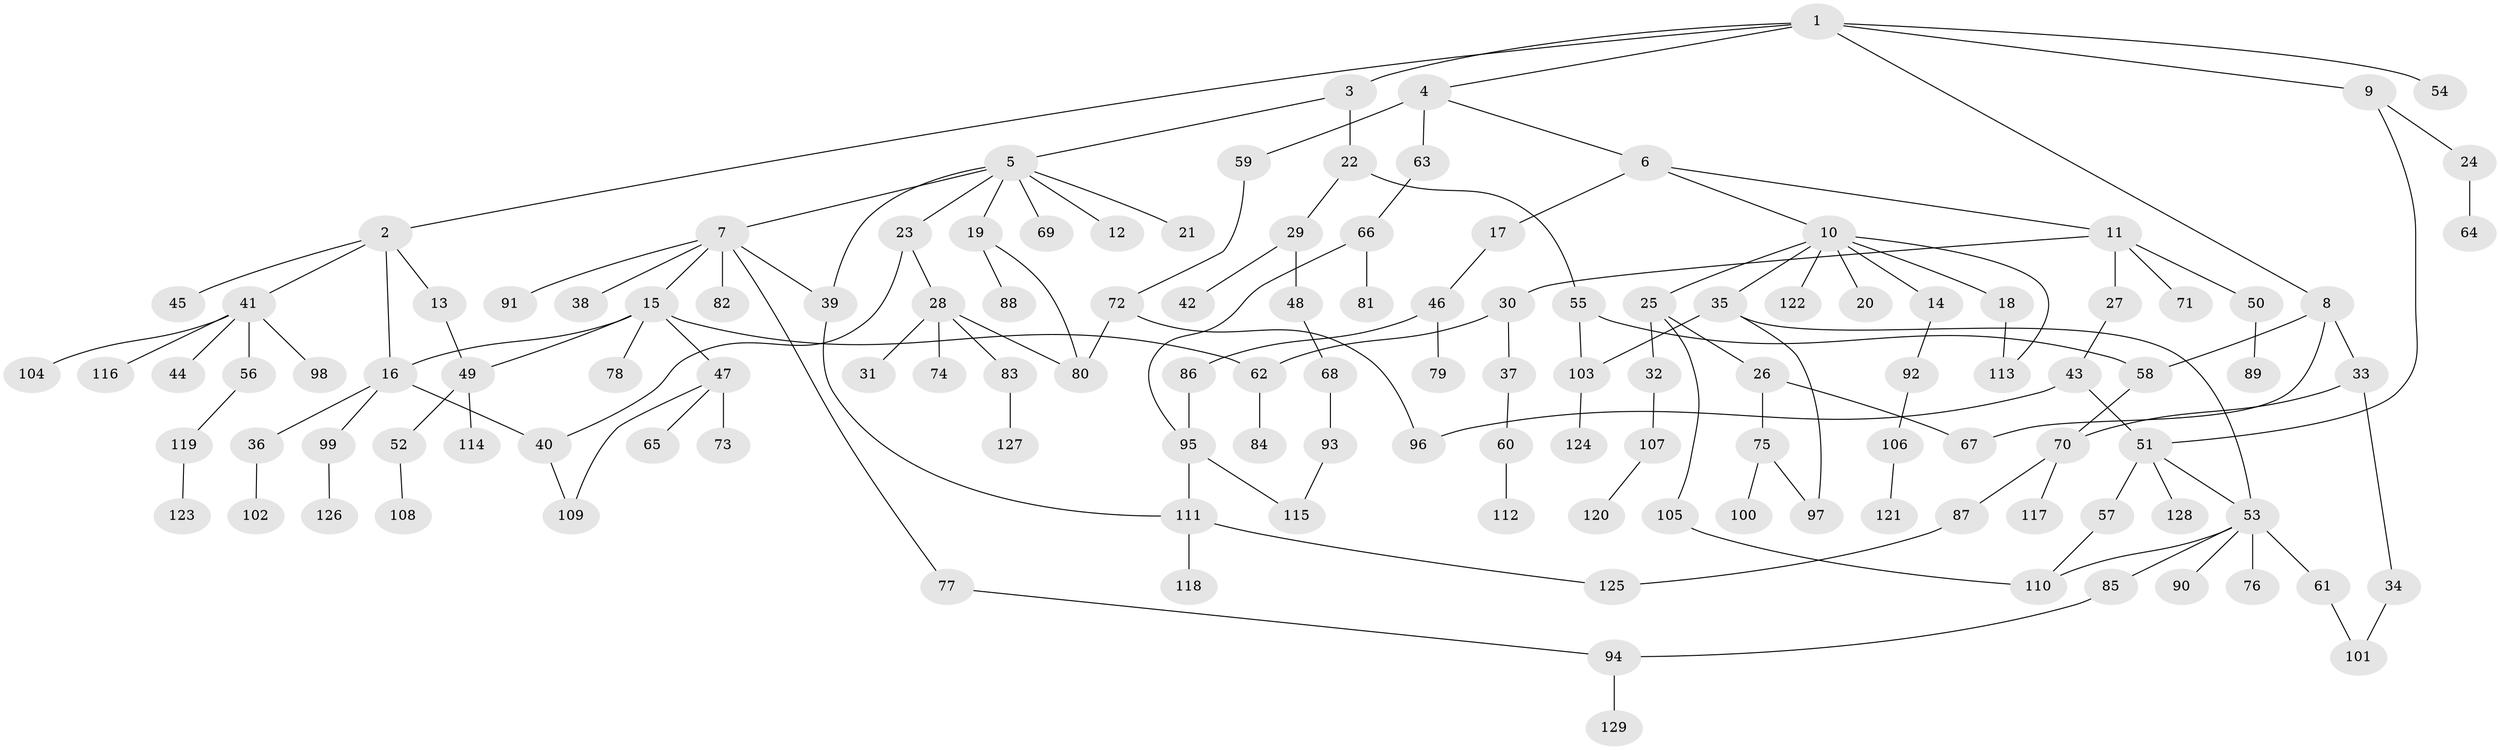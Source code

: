 // Generated by graph-tools (version 1.1) at 2025/34/03/09/25 02:34:33]
// undirected, 129 vertices, 153 edges
graph export_dot {
graph [start="1"]
  node [color=gray90,style=filled];
  1;
  2;
  3;
  4;
  5;
  6;
  7;
  8;
  9;
  10;
  11;
  12;
  13;
  14;
  15;
  16;
  17;
  18;
  19;
  20;
  21;
  22;
  23;
  24;
  25;
  26;
  27;
  28;
  29;
  30;
  31;
  32;
  33;
  34;
  35;
  36;
  37;
  38;
  39;
  40;
  41;
  42;
  43;
  44;
  45;
  46;
  47;
  48;
  49;
  50;
  51;
  52;
  53;
  54;
  55;
  56;
  57;
  58;
  59;
  60;
  61;
  62;
  63;
  64;
  65;
  66;
  67;
  68;
  69;
  70;
  71;
  72;
  73;
  74;
  75;
  76;
  77;
  78;
  79;
  80;
  81;
  82;
  83;
  84;
  85;
  86;
  87;
  88;
  89;
  90;
  91;
  92;
  93;
  94;
  95;
  96;
  97;
  98;
  99;
  100;
  101;
  102;
  103;
  104;
  105;
  106;
  107;
  108;
  109;
  110;
  111;
  112;
  113;
  114;
  115;
  116;
  117;
  118;
  119;
  120;
  121;
  122;
  123;
  124;
  125;
  126;
  127;
  128;
  129;
  1 -- 2;
  1 -- 3;
  1 -- 4;
  1 -- 8;
  1 -- 9;
  1 -- 54;
  2 -- 13;
  2 -- 16;
  2 -- 41;
  2 -- 45;
  3 -- 5;
  3 -- 22;
  4 -- 6;
  4 -- 59;
  4 -- 63;
  5 -- 7;
  5 -- 12;
  5 -- 19;
  5 -- 21;
  5 -- 23;
  5 -- 39;
  5 -- 69;
  6 -- 10;
  6 -- 11;
  6 -- 17;
  7 -- 15;
  7 -- 38;
  7 -- 77;
  7 -- 82;
  7 -- 91;
  7 -- 39;
  8 -- 33;
  8 -- 67;
  8 -- 58;
  9 -- 24;
  9 -- 51;
  10 -- 14;
  10 -- 18;
  10 -- 20;
  10 -- 25;
  10 -- 35;
  10 -- 113;
  10 -- 122;
  11 -- 27;
  11 -- 30;
  11 -- 50;
  11 -- 71;
  13 -- 49;
  14 -- 92;
  15 -- 47;
  15 -- 78;
  15 -- 62;
  15 -- 49;
  15 -- 16;
  16 -- 36;
  16 -- 40;
  16 -- 99;
  17 -- 46;
  18 -- 113;
  19 -- 88;
  19 -- 80;
  22 -- 29;
  22 -- 55;
  23 -- 28;
  23 -- 40;
  24 -- 64;
  25 -- 26;
  25 -- 32;
  25 -- 105;
  26 -- 75;
  26 -- 67;
  27 -- 43;
  28 -- 31;
  28 -- 74;
  28 -- 80;
  28 -- 83;
  29 -- 42;
  29 -- 48;
  30 -- 37;
  30 -- 62;
  32 -- 107;
  33 -- 34;
  33 -- 70;
  34 -- 101;
  35 -- 97;
  35 -- 103;
  35 -- 53;
  36 -- 102;
  37 -- 60;
  39 -- 111;
  40 -- 109;
  41 -- 44;
  41 -- 56;
  41 -- 98;
  41 -- 104;
  41 -- 116;
  43 -- 96;
  43 -- 51;
  46 -- 79;
  46 -- 86;
  47 -- 65;
  47 -- 73;
  47 -- 109;
  48 -- 68;
  49 -- 52;
  49 -- 114;
  50 -- 89;
  51 -- 53;
  51 -- 57;
  51 -- 128;
  52 -- 108;
  53 -- 61;
  53 -- 76;
  53 -- 85;
  53 -- 90;
  53 -- 110;
  55 -- 58;
  55 -- 103;
  56 -- 119;
  57 -- 110;
  58 -- 70;
  59 -- 72;
  60 -- 112;
  61 -- 101;
  62 -- 84;
  63 -- 66;
  66 -- 81;
  66 -- 95;
  68 -- 93;
  70 -- 87;
  70 -- 117;
  72 -- 80;
  72 -- 96;
  75 -- 100;
  75 -- 97;
  77 -- 94;
  83 -- 127;
  85 -- 94;
  86 -- 95;
  87 -- 125;
  92 -- 106;
  93 -- 115;
  94 -- 129;
  95 -- 111;
  95 -- 115;
  99 -- 126;
  103 -- 124;
  105 -- 110;
  106 -- 121;
  107 -- 120;
  111 -- 118;
  111 -- 125;
  119 -- 123;
}
